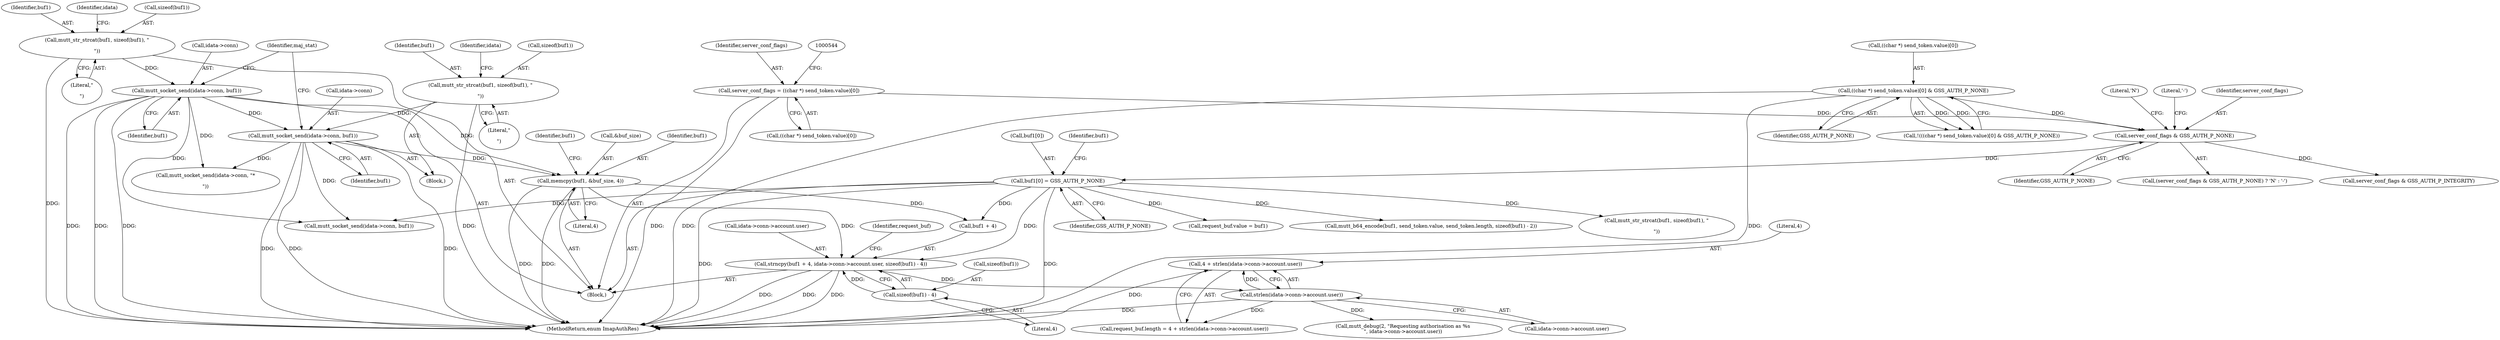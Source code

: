 digraph "0_neomutt_6f163e07ae68654d7ac5268cbb7565f6df79ad85_0@API" {
"1000646" [label="(Call,4 + strlen(idata->conn->account.user))"];
"1000648" [label="(Call,strlen(idata->conn->account.user))"];
"1000622" [label="(Call,strncpy(buf1 + 4, idata->conn->account.user, sizeof(buf1) - 4))"];
"1000617" [label="(Call,buf1[0] = GSS_AUTH_P_NONE)"];
"1000587" [label="(Call,server_conf_flags & GSS_AUTH_P_NONE)"];
"1000530" [label="(Call,server_conf_flags = ((char *) send_token.value)[0])"];
"1000541" [label="(Call,((char *) send_token.value)[0] & GSS_AUTH_P_NONE)"];
"1000612" [label="(Call,memcpy(buf1, &buf_size, 4))"];
"1000453" [label="(Call,mutt_socket_send(idata->conn, buf1))"];
"1000334" [label="(Call,mutt_socket_send(idata->conn, buf1))"];
"1000329" [label="(Call,mutt_str_strcat(buf1, sizeof(buf1), \"\r\n\"))"];
"1000448" [label="(Call,mutt_str_strcat(buf1, sizeof(buf1), \"\r\n\"))"];
"1000633" [label="(Call,sizeof(buf1) - 4)"];
"1000589" [label="(Identifier,GSS_AUTH_P_NONE)"];
"1000646" [label="(Call,4 + strlen(idata->conn->account.user))"];
"1000542" [label="(Call,((char *) send_token.value)[0])"];
"1000590" [label="(Literal,'N')"];
"1000457" [label="(Identifier,buf1)"];
"1000612" [label="(Call,memcpy(buf1, &buf_size, 4))"];
"1000549" [label="(Identifier,GSS_AUTH_P_NONE)"];
"1000587" [label="(Call,server_conf_flags & GSS_AUTH_P_NONE)"];
"1000452" [label="(Literal,\"\r\n\")"];
"1000639" [label="(Identifier,request_buf)"];
"1000591" [label="(Literal,'-')"];
"1000541" [label="(Call,((char *) send_token.value)[0] & GSS_AUTH_P_NONE)"];
"1000621" [label="(Identifier,GSS_AUTH_P_NONE)"];
"1000454" [label="(Call,idata->conn)"];
"1000453" [label="(Call,mutt_socket_send(idata->conn, buf1))"];
"1000613" [label="(Identifier,buf1)"];
"1000338" [label="(Identifier,buf1)"];
"1000633" [label="(Call,sizeof(buf1) - 4)"];
"1000622" [label="(Call,strncpy(buf1 + 4, idata->conn->account.user, sizeof(buf1) - 4))"];
"1000532" [label="(Call,((char *) send_token.value)[0])"];
"1000333" [label="(Literal,\"\r\n\")"];
"1000586" [label="(Call,(server_conf_flags & GSS_AUTH_P_NONE) ? 'N' : '-')"];
"1000329" [label="(Call,mutt_str_strcat(buf1, sizeof(buf1), \"\r\n\"))"];
"1000530" [label="(Call,server_conf_flags = ((char *) send_token.value)[0])"];
"1000619" [label="(Identifier,buf1)"];
"1000691" [label="(Call,mutt_debug(2, \"Requesting authorisation as %s\n\", idata->conn->account.user))"];
"1000448" [label="(Call,mutt_str_strcat(buf1, sizeof(buf1), \"\r\n\"))"];
"1000647" [label="(Literal,4)"];
"1000617" [label="(Call,buf1[0] = GSS_AUTH_P_NONE)"];
"1000642" [label="(Call,request_buf.length = 4 + strlen(idata->conn->account.user))"];
"1000330" [label="(Identifier,buf1)"];
"1000450" [label="(Call,sizeof(buf1))"];
"1000637" [label="(Call,request_buf.value = buf1)"];
"1000618" [label="(Call,buf1[0])"];
"1000624" [label="(Identifier,buf1)"];
"1000763" [label="(Call,mutt_socket_send(idata->conn, \"*\r\n\"))"];
"1000614" [label="(Call,&buf_size)"];
"1000623" [label="(Call,buf1 + 4)"];
"1000336" [label="(Identifier,idata)"];
"1000648" [label="(Call,strlen(idata->conn->account.user))"];
"1000540" [label="(Call,!(((char *) send_token.value)[0] & GSS_AUTH_P_NONE))"];
"1000634" [label="(Call,sizeof(buf1))"];
"1000531" [label="(Identifier,server_conf_flags)"];
"1000679" [label="(Call,mutt_b64_encode(buf1, send_token.value, send_token.length, sizeof(buf1) - 2))"];
"1000649" [label="(Call,idata->conn->account.user)"];
"1000636" [label="(Literal,4)"];
"1000616" [label="(Literal,4)"];
"1000120" [label="(Block,)"];
"1000341" [label="(Identifier,maj_stat)"];
"1000706" [label="(Call,mutt_socket_send(idata->conn, buf1))"];
"1000782" [label="(MethodReturn,enum ImapAuthRes)"];
"1000701" [label="(Call,mutt_str_strcat(buf1, sizeof(buf1), \"\r\n\"))"];
"1000593" [label="(Call,server_conf_flags & GSS_AUTH_P_INTEGRITY)"];
"1000335" [label="(Call,idata->conn)"];
"1000449" [label="(Identifier,buf1)"];
"1000343" [label="(Block,)"];
"1000588" [label="(Identifier,server_conf_flags)"];
"1000455" [label="(Identifier,idata)"];
"1000331" [label="(Call,sizeof(buf1))"];
"1000626" [label="(Call,idata->conn->account.user)"];
"1000334" [label="(Call,mutt_socket_send(idata->conn, buf1))"];
"1000646" -> "1000642"  [label="AST: "];
"1000646" -> "1000648"  [label="CFG: "];
"1000647" -> "1000646"  [label="AST: "];
"1000648" -> "1000646"  [label="AST: "];
"1000642" -> "1000646"  [label="CFG: "];
"1000646" -> "1000782"  [label="DDG: "];
"1000648" -> "1000646"  [label="DDG: "];
"1000648" -> "1000649"  [label="CFG: "];
"1000649" -> "1000648"  [label="AST: "];
"1000648" -> "1000782"  [label="DDG: "];
"1000648" -> "1000642"  [label="DDG: "];
"1000622" -> "1000648"  [label="DDG: "];
"1000648" -> "1000691"  [label="DDG: "];
"1000622" -> "1000120"  [label="AST: "];
"1000622" -> "1000633"  [label="CFG: "];
"1000623" -> "1000622"  [label="AST: "];
"1000626" -> "1000622"  [label="AST: "];
"1000633" -> "1000622"  [label="AST: "];
"1000639" -> "1000622"  [label="CFG: "];
"1000622" -> "1000782"  [label="DDG: "];
"1000622" -> "1000782"  [label="DDG: "];
"1000622" -> "1000782"  [label="DDG: "];
"1000617" -> "1000622"  [label="DDG: "];
"1000612" -> "1000622"  [label="DDG: "];
"1000633" -> "1000622"  [label="DDG: "];
"1000617" -> "1000120"  [label="AST: "];
"1000617" -> "1000621"  [label="CFG: "];
"1000618" -> "1000617"  [label="AST: "];
"1000621" -> "1000617"  [label="AST: "];
"1000624" -> "1000617"  [label="CFG: "];
"1000617" -> "1000782"  [label="DDG: "];
"1000617" -> "1000782"  [label="DDG: "];
"1000587" -> "1000617"  [label="DDG: "];
"1000617" -> "1000623"  [label="DDG: "];
"1000617" -> "1000637"  [label="DDG: "];
"1000617" -> "1000679"  [label="DDG: "];
"1000617" -> "1000701"  [label="DDG: "];
"1000617" -> "1000706"  [label="DDG: "];
"1000587" -> "1000586"  [label="AST: "];
"1000587" -> "1000589"  [label="CFG: "];
"1000588" -> "1000587"  [label="AST: "];
"1000589" -> "1000587"  [label="AST: "];
"1000590" -> "1000587"  [label="CFG: "];
"1000591" -> "1000587"  [label="CFG: "];
"1000530" -> "1000587"  [label="DDG: "];
"1000541" -> "1000587"  [label="DDG: "];
"1000587" -> "1000593"  [label="DDG: "];
"1000530" -> "1000120"  [label="AST: "];
"1000530" -> "1000532"  [label="CFG: "];
"1000531" -> "1000530"  [label="AST: "];
"1000532" -> "1000530"  [label="AST: "];
"1000544" -> "1000530"  [label="CFG: "];
"1000530" -> "1000782"  [label="DDG: "];
"1000541" -> "1000540"  [label="AST: "];
"1000541" -> "1000549"  [label="CFG: "];
"1000542" -> "1000541"  [label="AST: "];
"1000549" -> "1000541"  [label="AST: "];
"1000540" -> "1000541"  [label="CFG: "];
"1000541" -> "1000782"  [label="DDG: "];
"1000541" -> "1000782"  [label="DDG: "];
"1000541" -> "1000540"  [label="DDG: "];
"1000541" -> "1000540"  [label="DDG: "];
"1000612" -> "1000120"  [label="AST: "];
"1000612" -> "1000616"  [label="CFG: "];
"1000613" -> "1000612"  [label="AST: "];
"1000614" -> "1000612"  [label="AST: "];
"1000616" -> "1000612"  [label="AST: "];
"1000619" -> "1000612"  [label="CFG: "];
"1000612" -> "1000782"  [label="DDG: "];
"1000612" -> "1000782"  [label="DDG: "];
"1000453" -> "1000612"  [label="DDG: "];
"1000334" -> "1000612"  [label="DDG: "];
"1000612" -> "1000623"  [label="DDG: "];
"1000453" -> "1000343"  [label="AST: "];
"1000453" -> "1000457"  [label="CFG: "];
"1000454" -> "1000453"  [label="AST: "];
"1000457" -> "1000453"  [label="AST: "];
"1000341" -> "1000453"  [label="CFG: "];
"1000453" -> "1000782"  [label="DDG: "];
"1000453" -> "1000782"  [label="DDG: "];
"1000453" -> "1000782"  [label="DDG: "];
"1000334" -> "1000453"  [label="DDG: "];
"1000448" -> "1000453"  [label="DDG: "];
"1000453" -> "1000706"  [label="DDG: "];
"1000453" -> "1000763"  [label="DDG: "];
"1000334" -> "1000120"  [label="AST: "];
"1000334" -> "1000338"  [label="CFG: "];
"1000335" -> "1000334"  [label="AST: "];
"1000338" -> "1000334"  [label="AST: "];
"1000341" -> "1000334"  [label="CFG: "];
"1000334" -> "1000782"  [label="DDG: "];
"1000334" -> "1000782"  [label="DDG: "];
"1000334" -> "1000782"  [label="DDG: "];
"1000329" -> "1000334"  [label="DDG: "];
"1000334" -> "1000706"  [label="DDG: "];
"1000334" -> "1000763"  [label="DDG: "];
"1000329" -> "1000120"  [label="AST: "];
"1000329" -> "1000333"  [label="CFG: "];
"1000330" -> "1000329"  [label="AST: "];
"1000331" -> "1000329"  [label="AST: "];
"1000333" -> "1000329"  [label="AST: "];
"1000336" -> "1000329"  [label="CFG: "];
"1000329" -> "1000782"  [label="DDG: "];
"1000448" -> "1000343"  [label="AST: "];
"1000448" -> "1000452"  [label="CFG: "];
"1000449" -> "1000448"  [label="AST: "];
"1000450" -> "1000448"  [label="AST: "];
"1000452" -> "1000448"  [label="AST: "];
"1000455" -> "1000448"  [label="CFG: "];
"1000448" -> "1000782"  [label="DDG: "];
"1000633" -> "1000636"  [label="CFG: "];
"1000634" -> "1000633"  [label="AST: "];
"1000636" -> "1000633"  [label="AST: "];
}
